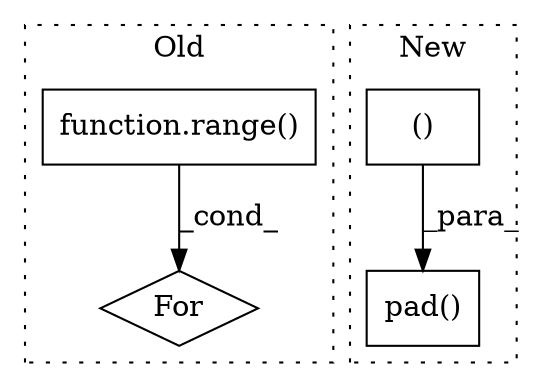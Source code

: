 digraph G {
subgraph cluster0 {
1 [label="function.range()" a="75" s="9389,9410" l="6,1" shape="box"];
4 [label="For" a="107" s="9378,9411" l="4,14" shape="diamond"];
label = "Old";
style="dotted";
}
subgraph cluster1 {
2 [label="pad()" a="75" s="7546,7617" l="6,1" shape="box"];
3 [label="()" a="54" s="7572" l="44" shape="box"];
label = "New";
style="dotted";
}
1 -> 4 [label="_cond_"];
3 -> 2 [label="_para_"];
}
